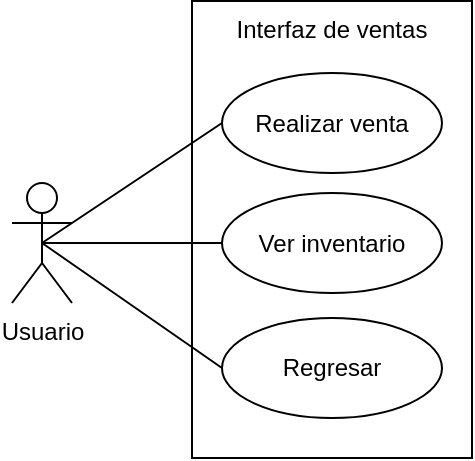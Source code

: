 <mxfile version="22.1.7" type="github">
  <diagram name="Página-1" id="cMRzL3-NW-OwN9MfLpKQ">
    <mxGraphModel dx="1050" dy="522" grid="1" gridSize="10" guides="1" tooltips="1" connect="1" arrows="1" fold="1" page="1" pageScale="1" pageWidth="1169" pageHeight="827" math="0" shadow="0">
      <root>
        <mxCell id="0" />
        <mxCell id="1" parent="0" />
        <mxCell id="x8vWO0qpcUhUxV6mQIF7-1" value="Usuario" style="shape=umlActor;verticalLabelPosition=bottom;verticalAlign=top;html=1;outlineConnect=0;fillColor=none;" parent="1" vertex="1">
          <mxGeometry x="170" y="212.5" width="30" height="60" as="geometry" />
        </mxCell>
        <mxCell id="x8vWO0qpcUhUxV6mQIF7-2" value="Interfaz de ventas" style="rounded=0;whiteSpace=wrap;html=1;fillColor=none;verticalAlign=top;" parent="1" vertex="1">
          <mxGeometry x="260" y="121.5" width="140" height="228.5" as="geometry" />
        </mxCell>
        <mxCell id="x8vWO0qpcUhUxV6mQIF7-3" value="Realizar venta" style="ellipse;whiteSpace=wrap;html=1;fillColor=none;" parent="1" vertex="1">
          <mxGeometry x="275" y="157.5" width="110" height="50" as="geometry" />
        </mxCell>
        <mxCell id="x8vWO0qpcUhUxV6mQIF7-4" value="Ver inventario" style="ellipse;whiteSpace=wrap;html=1;fillColor=none;" parent="1" vertex="1">
          <mxGeometry x="275" y="217.5" width="110" height="50" as="geometry" />
        </mxCell>
        <mxCell id="x8vWO0qpcUhUxV6mQIF7-6" value="" style="endArrow=none;html=1;rounded=0;exitX=0.5;exitY=0.5;exitDx=0;exitDy=0;exitPerimeter=0;entryX=0;entryY=0.5;entryDx=0;entryDy=0;" parent="1" source="x8vWO0qpcUhUxV6mQIF7-1" target="x8vWO0qpcUhUxV6mQIF7-3" edge="1">
          <mxGeometry width="50" height="50" relative="1" as="geometry">
            <mxPoint x="150" y="440" as="sourcePoint" />
            <mxPoint x="200" y="390" as="targetPoint" />
          </mxGeometry>
        </mxCell>
        <mxCell id="x8vWO0qpcUhUxV6mQIF7-7" value="" style="endArrow=none;html=1;rounded=0;exitX=0.5;exitY=0.5;exitDx=0;exitDy=0;exitPerimeter=0;entryX=0;entryY=0.5;entryDx=0;entryDy=0;" parent="1" source="x8vWO0qpcUhUxV6mQIF7-1" target="x8vWO0qpcUhUxV6mQIF7-4" edge="1">
          <mxGeometry width="50" height="50" relative="1" as="geometry">
            <mxPoint x="195" y="270" as="sourcePoint" />
            <mxPoint x="295" y="205" as="targetPoint" />
          </mxGeometry>
        </mxCell>
        <mxCell id="R5iUaqimGx2eMHDpcjb--1" value="Regresar" style="ellipse;whiteSpace=wrap;html=1;fillColor=none;" parent="1" vertex="1">
          <mxGeometry x="275" y="280" width="110" height="50" as="geometry" />
        </mxCell>
        <mxCell id="R5iUaqimGx2eMHDpcjb--3" value="" style="endArrow=none;html=1;rounded=0;entryX=0;entryY=0.5;entryDx=0;entryDy=0;exitX=0.5;exitY=0.5;exitDx=0;exitDy=0;exitPerimeter=0;" parent="1" source="x8vWO0qpcUhUxV6mQIF7-1" target="R5iUaqimGx2eMHDpcjb--1" edge="1">
          <mxGeometry width="50" height="50" relative="1" as="geometry">
            <mxPoint x="195" y="278" as="sourcePoint" />
            <mxPoint x="285" y="313" as="targetPoint" />
          </mxGeometry>
        </mxCell>
      </root>
    </mxGraphModel>
  </diagram>
</mxfile>
